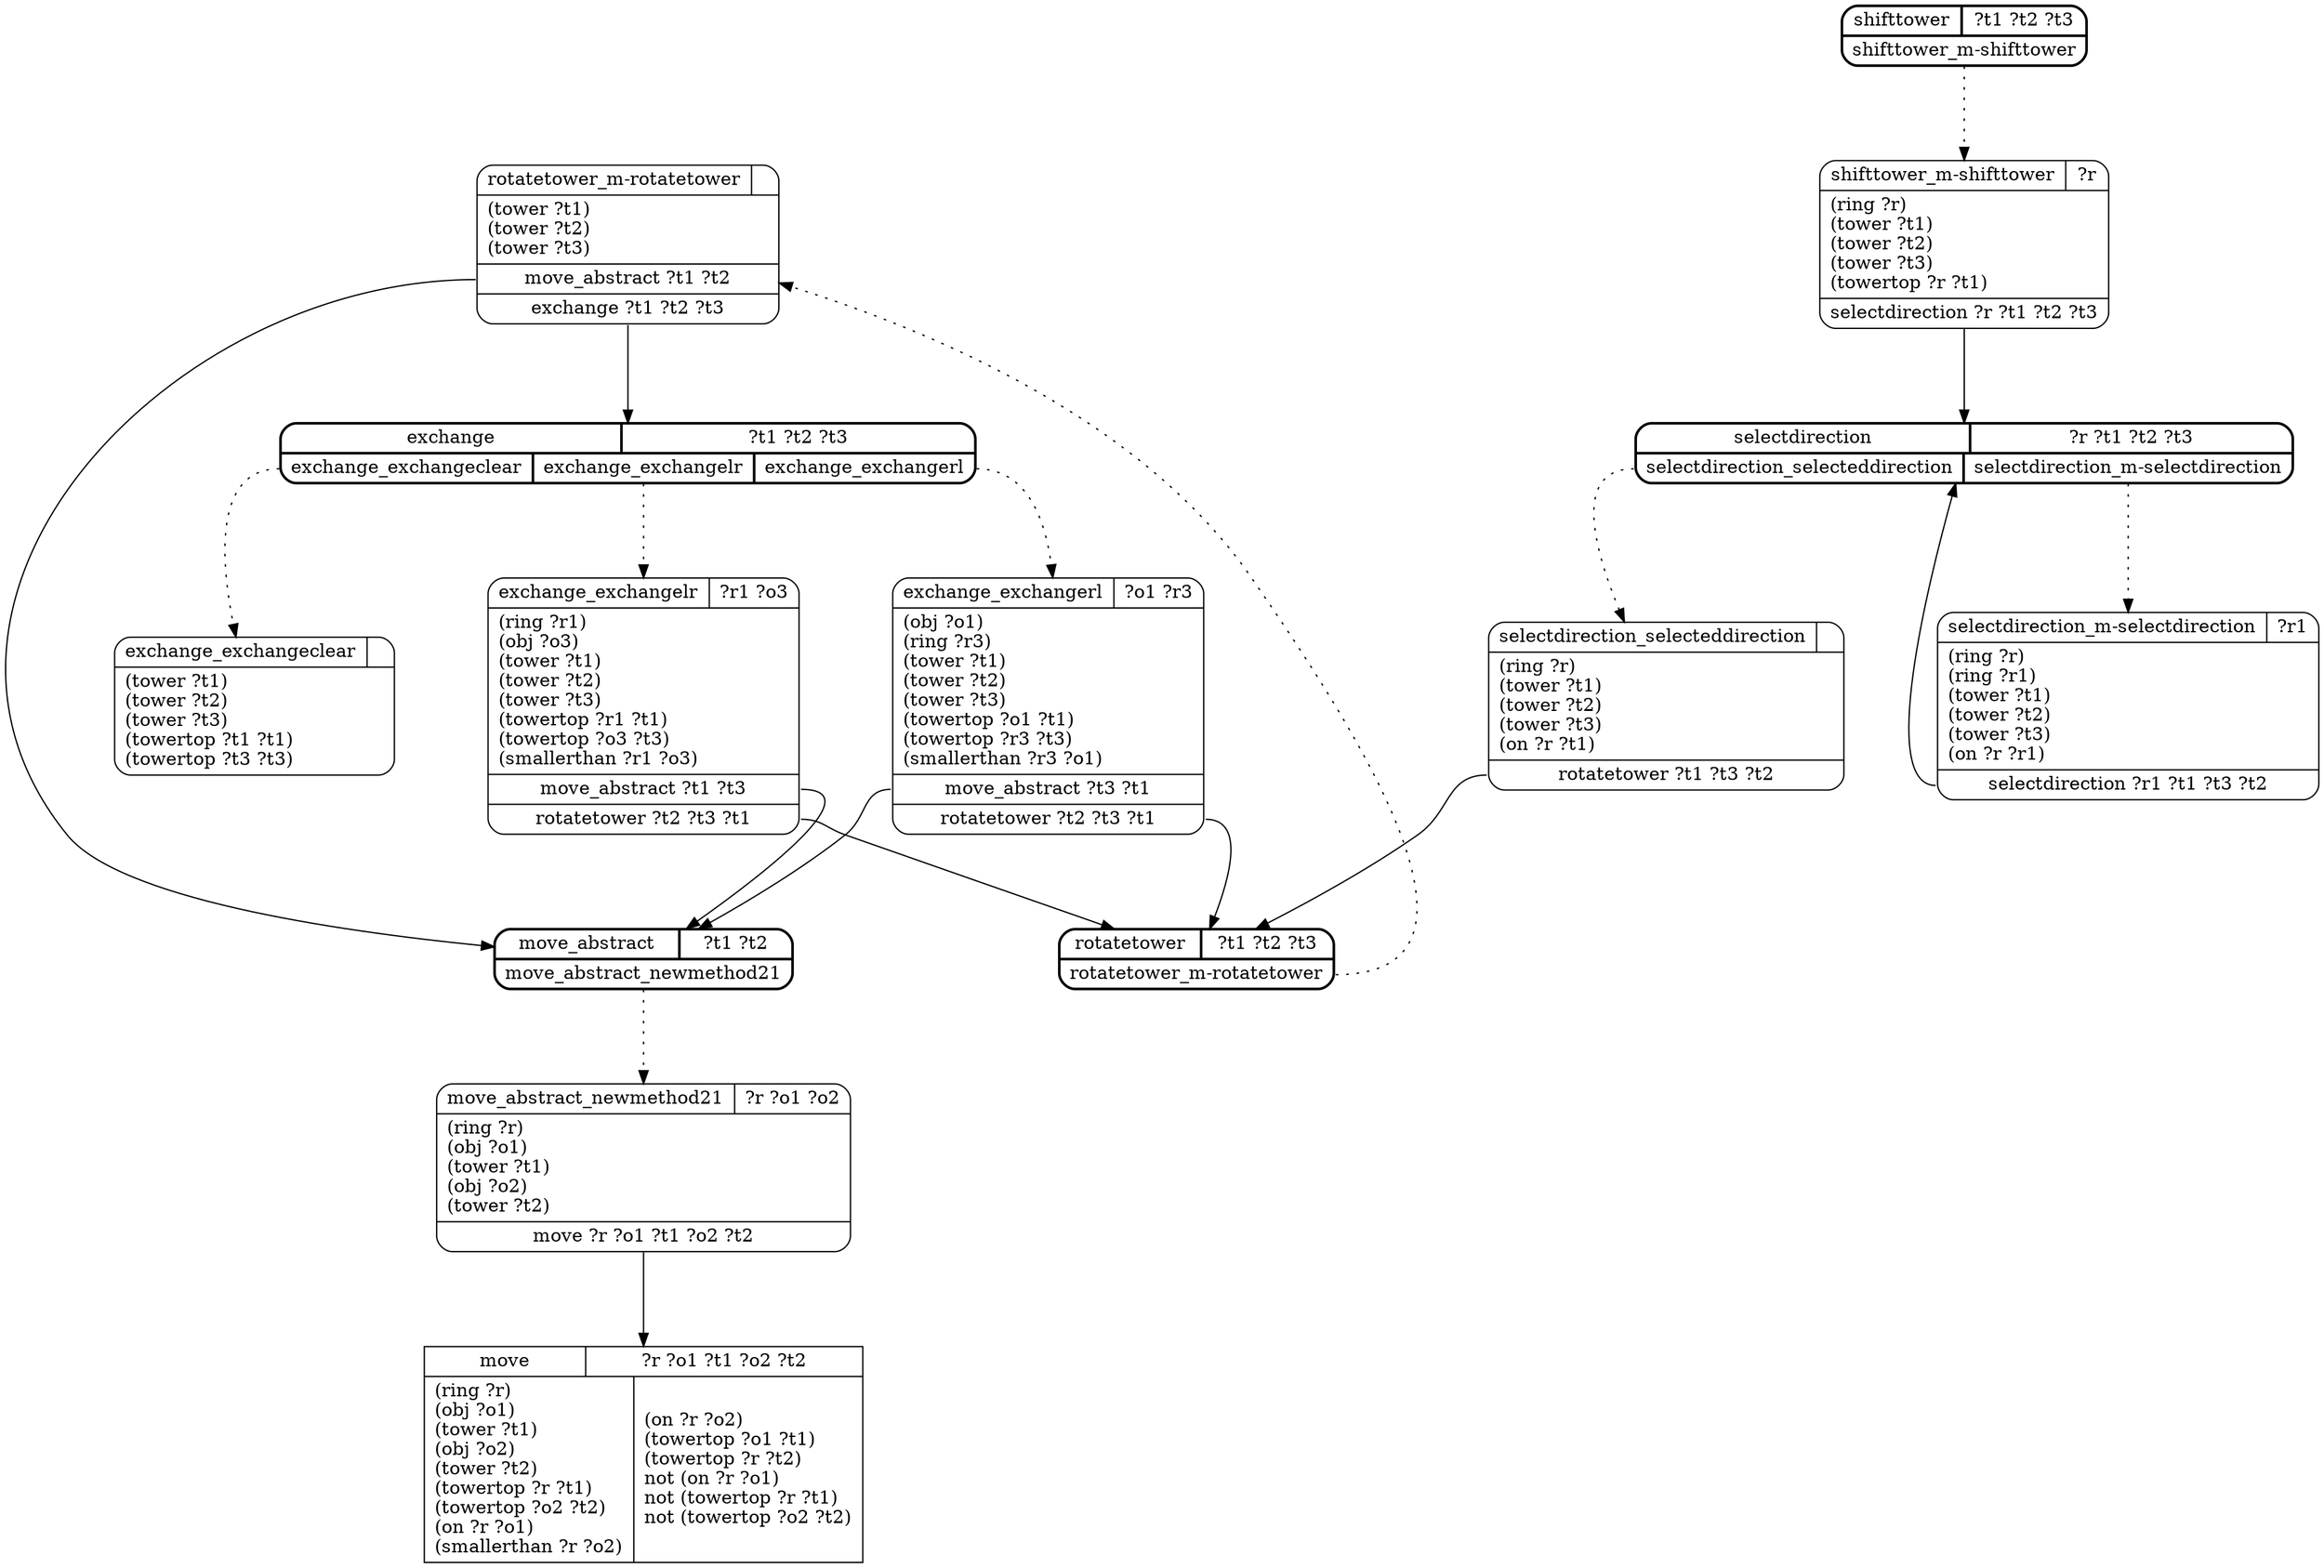 // Generated by Hype
digraph "towers" {
  nodesep=1
  ranksep=1
  // Operators
  node [shape=record]
  "move" [
    label="{{\N|?r ?o1 ?t1 ?o2 ?t2}|{(ring ?r)\l(obj ?o1)\l(tower ?t1)\l(obj ?o2)\l(tower ?t2)\l(towertop ?r ?t1)\l(towertop ?o2 ?t2)\l(on ?r ?o1)\l(smallerthan ?r ?o2)\l|(on ?r ?o2)\l(towertop ?o1 ?t1)\l(towertop ?r ?t2)\lnot (on ?r ?o1)\lnot (towertop ?r ?t1)\lnot (towertop ?o2 ?t2)\l}}"
  ]
  // Methods
  node [shape=Mrecord]
  "shifttower" [
    style=bold
    label="{{\N|?t1 ?t2 ?t3}|{<0>shifttower_m-shifttower}}"
  ]
  "shifttower_m-shifttower" [
    label="{{\N|?r}|(ring ?r)\l(tower ?t1)\l(tower ?t2)\l(tower ?t3)\l(towertop ?r ?t1)\l|<0>selectdirection ?r ?t1 ?t2 ?t3}"
  ]
  "shifttower":0 -> "shifttower_m-shifttower" [style=dotted]
  "shifttower_m-shifttower":0 -> "selectdirection"
  "selectdirection" [
    style=bold
    label="{{\N|?r ?t1 ?t2 ?t3}|{<0>selectdirection_selecteddirection|<1>selectdirection_m-selectdirection}}"
  ]
  "selectdirection_selecteddirection" [
    label="{{\N|}|(ring ?r)\l(tower ?t1)\l(tower ?t2)\l(tower ?t3)\l(on ?r ?t1)\l|<0>rotatetower ?t1 ?t3 ?t2}"
  ]
  "selectdirection":0 -> "selectdirection_selecteddirection" [style=dotted]
  "selectdirection_selecteddirection":0 -> "rotatetower"
  "selectdirection_m-selectdirection" [
    label="{{\N|?r1}|(ring ?r)\l(ring ?r1)\l(tower ?t1)\l(tower ?t2)\l(tower ?t3)\l(on ?r ?r1)\l|<0>selectdirection ?r1 ?t1 ?t3 ?t2}"
  ]
  "selectdirection":1 -> "selectdirection_m-selectdirection" [style=dotted]
  "selectdirection_m-selectdirection":0 -> "selectdirection"
  "rotatetower" [
    style=bold
    label="{{\N|?t1 ?t2 ?t3}|{<0>rotatetower_m-rotatetower}}"
  ]
  "rotatetower_m-rotatetower" [
    label="{{\N|}|(tower ?t1)\l(tower ?t2)\l(tower ?t3)\l|<0>move_abstract ?t1 ?t2|<1>exchange ?t1 ?t2 ?t3}"
  ]
  "rotatetower":0 -> "rotatetower_m-rotatetower" [style=dotted]
  "rotatetower_m-rotatetower":0 -> "move_abstract"
  "rotatetower_m-rotatetower":1 -> "exchange"
  "exchange" [
    style=bold
    label="{{\N|?t1 ?t2 ?t3}|{<0>exchange_exchangeclear|<1>exchange_exchangelr|<2>exchange_exchangerl}}"
  ]
  "exchange_exchangeclear" [
    label="{{\N|}|(tower ?t1)\l(tower ?t2)\l(tower ?t3)\l(towertop ?t1 ?t1)\l(towertop ?t3 ?t3)\l}"
  ]
  "exchange":0 -> "exchange_exchangeclear" [style=dotted]
  "exchange_exchangelr" [
    label="{{\N|?r1 ?o3}|(ring ?r1)\l(obj ?o3)\l(tower ?t1)\l(tower ?t2)\l(tower ?t3)\l(towertop ?r1 ?t1)\l(towertop ?o3 ?t3)\l(smallerthan ?r1 ?o3)\l|<0>move_abstract ?t1 ?t3|<1>rotatetower ?t2 ?t3 ?t1}"
  ]
  "exchange":1 -> "exchange_exchangelr" [style=dotted]
  "exchange_exchangelr":0 -> "move_abstract"
  "exchange_exchangelr":1 -> "rotatetower"
  "exchange_exchangerl" [
    label="{{\N|?o1 ?r3}|(obj ?o1)\l(ring ?r3)\l(tower ?t1)\l(tower ?t2)\l(tower ?t3)\l(towertop ?o1 ?t1)\l(towertop ?r3 ?t3)\l(smallerthan ?r3 ?o1)\l|<0>move_abstract ?t3 ?t1|<1>rotatetower ?t2 ?t3 ?t1}"
  ]
  "exchange":2 -> "exchange_exchangerl" [style=dotted]
  "exchange_exchangerl":0 -> "move_abstract"
  "exchange_exchangerl":1 -> "rotatetower"
  "move_abstract" [
    style=bold
    label="{{\N|?t1 ?t2}|{<0>move_abstract_newmethod21}}"
  ]
  "move_abstract_newmethod21" [
    label="{{\N|?r ?o1 ?o2}|(ring ?r)\l(obj ?o1)\l(tower ?t1)\l(obj ?o2)\l(tower ?t2)\l|<0>move ?r ?o1 ?t1 ?o2 ?t2}"
  ]
  "move_abstract":0 -> "move_abstract_newmethod21" [style=dotted]
  "move_abstract_newmethod21":0 -> "move"
}